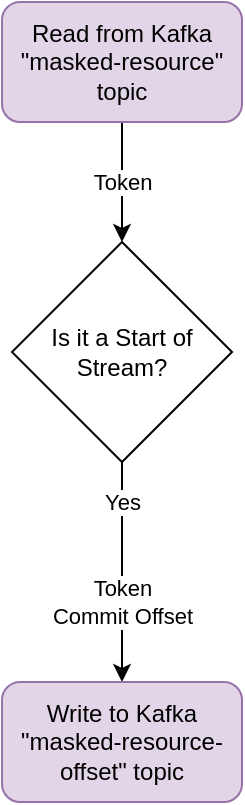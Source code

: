 <mxfile version="14.9.1" type="device"><diagram id="GE2m5Yi6xnZ4zjnAvtHM" name="Page-1"><mxGraphModel dx="2062" dy="1065" grid="1" gridSize="10" guides="1" tooltips="1" connect="1" arrows="1" fold="1" page="1" pageScale="1" pageWidth="827" pageHeight="1169" math="0" shadow="0"><root><mxCell id="0"/><mxCell id="1" parent="0"/><mxCell id="_NYT8iIuiL_bh3gpjAGF-2" value="&lt;div&gt;Token&lt;/div&gt;" style="edgeStyle=orthogonalEdgeStyle;rounded=0;orthogonalLoop=1;jettySize=auto;html=1;exitX=0.5;exitY=1;exitDx=0;exitDy=0;entryX=0.5;entryY=0;entryDx=0;entryDy=0;" parent="1" source="_NYT8iIuiL_bh3gpjAGF-1" target="_NYT8iIuiL_bh3gpjAGF-3" edge="1"><mxGeometry relative="1" as="geometry"><mxPoint x="380" y="320" as="targetPoint"/></mxGeometry></mxCell><mxCell id="_NYT8iIuiL_bh3gpjAGF-1" value="Read from Kafka &quot;masked-resource&quot; topic" style="rounded=1;whiteSpace=wrap;html=1;fillColor=#e1d5e7;strokeColor=#9673a6;" parent="1" vertex="1"><mxGeometry x="320" y="200" width="120" height="60" as="geometry"/></mxCell><mxCell id="_NYT8iIuiL_bh3gpjAGF-8" value="Yes" style="edgeStyle=orthogonalEdgeStyle;rounded=0;orthogonalLoop=1;jettySize=auto;html=1;exitX=0.5;exitY=1;exitDx=0;exitDy=0;entryX=0.5;entryY=0;entryDx=0;entryDy=0;labelBackgroundColor=#ffffff;" parent="1" source="_NYT8iIuiL_bh3gpjAGF-3" target="_NYT8iIuiL_bh3gpjAGF-5" edge="1"><mxGeometry x="-0.636" relative="1" as="geometry"><mxPoint as="offset"/></mxGeometry></mxCell><mxCell id="L023sMClNi5-TJgYnl1h-1" value="Token&lt;br&gt;Commit Offset" style="edgeLabel;html=1;align=center;verticalAlign=middle;resizable=0;points=[];" vertex="1" connectable="0" parent="_NYT8iIuiL_bh3gpjAGF-8"><mxGeometry x="0.182" y="-3" relative="1" as="geometry"><mxPoint x="3" y="5" as="offset"/></mxGeometry></mxCell><mxCell id="_NYT8iIuiL_bh3gpjAGF-3" value="Is it a Start of Stream?" style="rhombus;whiteSpace=wrap;html=1;" parent="1" vertex="1"><mxGeometry x="325" y="320" width="110" height="110" as="geometry"/></mxCell><mxCell id="_NYT8iIuiL_bh3gpjAGF-5" value="Write to Kafka &quot;masked-resource-offset&quot; topic" style="rounded=1;whiteSpace=wrap;html=1;fillColor=#e1d5e7;strokeColor=#9673a6;" parent="1" vertex="1"><mxGeometry x="320" y="540" width="120" height="60" as="geometry"/></mxCell></root></mxGraphModel></diagram></mxfile>